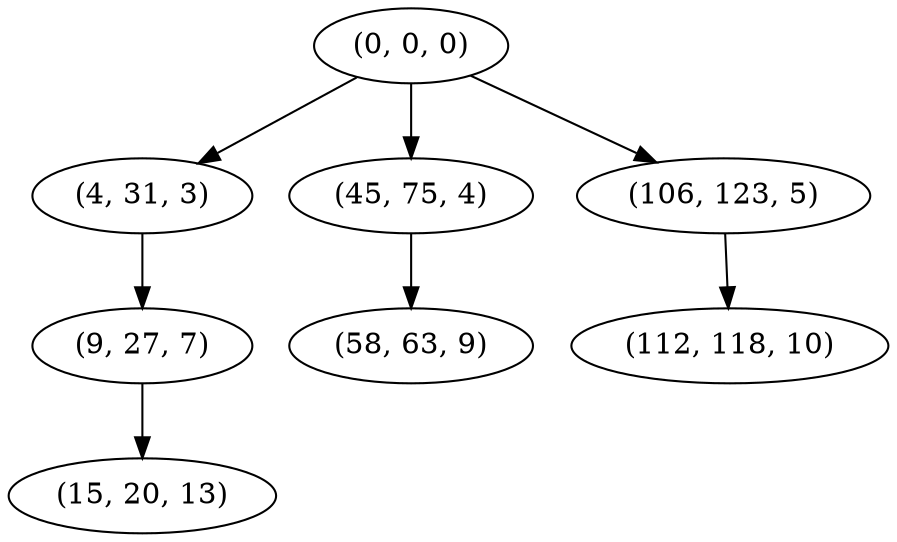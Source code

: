 digraph tree {
    "(0, 0, 0)";
    "(4, 31, 3)";
    "(9, 27, 7)";
    "(15, 20, 13)";
    "(45, 75, 4)";
    "(58, 63, 9)";
    "(106, 123, 5)";
    "(112, 118, 10)";
    "(0, 0, 0)" -> "(4, 31, 3)";
    "(0, 0, 0)" -> "(45, 75, 4)";
    "(0, 0, 0)" -> "(106, 123, 5)";
    "(4, 31, 3)" -> "(9, 27, 7)";
    "(9, 27, 7)" -> "(15, 20, 13)";
    "(45, 75, 4)" -> "(58, 63, 9)";
    "(106, 123, 5)" -> "(112, 118, 10)";
}
